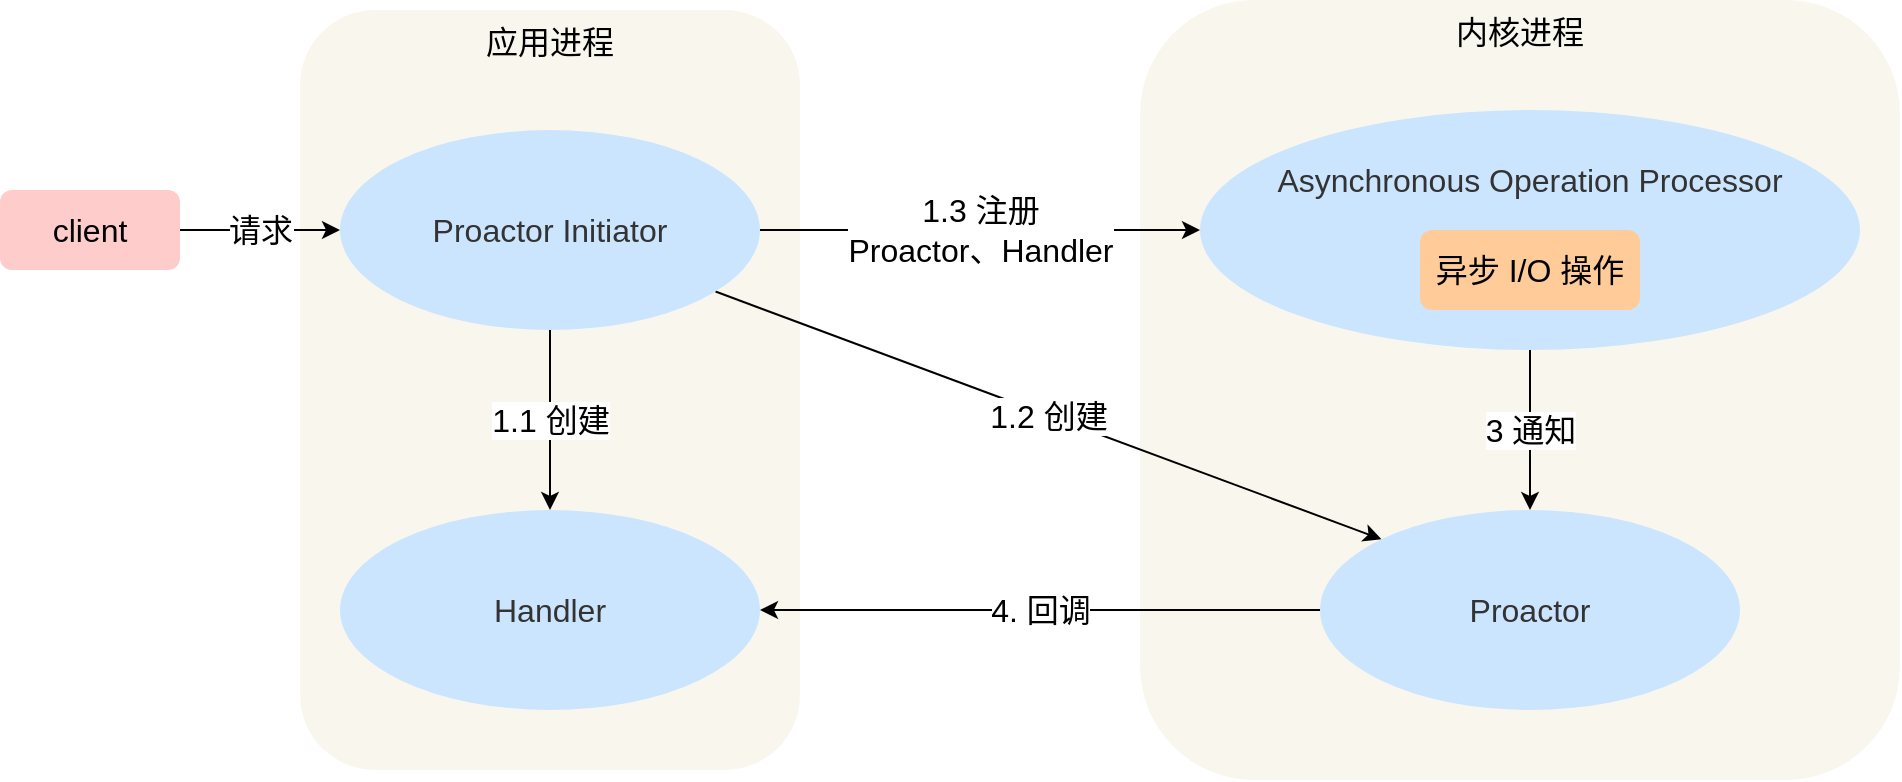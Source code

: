 <mxfile version="14.6.5" type="github">
  <diagram id="9x6UDvH0Cp7vfsusiMpG" name="第 1 页">
    <mxGraphModel dx="1379" dy="546" grid="1" gridSize="10" guides="1" tooltips="1" connect="1" arrows="1" fold="1" page="1" pageScale="1" pageWidth="827" pageHeight="1169" math="0" shadow="0">
      <root>
        <mxCell id="0" />
        <mxCell id="1" parent="0" />
        <mxCell id="qCoTKjnpwcHFoO7noeCt-14" value="内核进程" style="rounded=1;whiteSpace=wrap;html=1;labelBackgroundColor=none;fontSize=16;verticalAlign=top;fillColor=#f9f7ed;strokeColor=none;" vertex="1" parent="1">
          <mxGeometry x="480" y="65" width="380" height="390" as="geometry" />
        </mxCell>
        <mxCell id="qCoTKjnpwcHFoO7noeCt-13" value="应用进程" style="rounded=1;whiteSpace=wrap;html=1;labelBackgroundColor=none;fontSize=16;verticalAlign=top;fillColor=#f9f7ed;strokeColor=none;" vertex="1" parent="1">
          <mxGeometry x="60" y="70" width="250" height="380" as="geometry" />
        </mxCell>
        <mxCell id="qCoTKjnpwcHFoO7noeCt-5" value="1.1 创建" style="edgeStyle=orthogonalEdgeStyle;rounded=0;orthogonalLoop=1;jettySize=auto;html=1;fontSize=16;" edge="1" parent="1" source="qCoTKjnpwcHFoO7noeCt-1" target="qCoTKjnpwcHFoO7noeCt-4">
          <mxGeometry relative="1" as="geometry" />
        </mxCell>
        <mxCell id="qCoTKjnpwcHFoO7noeCt-11" value="1.3 注册&lt;br&gt;Proactor、Handler" style="edgeStyle=orthogonalEdgeStyle;rounded=0;orthogonalLoop=1;jettySize=auto;html=1;entryX=0;entryY=0.5;entryDx=0;entryDy=0;fontSize=16;" edge="1" parent="1" source="qCoTKjnpwcHFoO7noeCt-1" target="qCoTKjnpwcHFoO7noeCt-6">
          <mxGeometry relative="1" as="geometry" />
        </mxCell>
        <mxCell id="qCoTKjnpwcHFoO7noeCt-12" value="1.2 创建" style="rounded=0;orthogonalLoop=1;jettySize=auto;html=1;entryX=0;entryY=0;entryDx=0;entryDy=0;fontSize=16;" edge="1" parent="1" source="qCoTKjnpwcHFoO7noeCt-1" target="qCoTKjnpwcHFoO7noeCt-8">
          <mxGeometry relative="1" as="geometry" />
        </mxCell>
        <mxCell id="qCoTKjnpwcHFoO7noeCt-1" value="&lt;span style=&quot;font-size: 16px; color: rgb(51, 51, 51); font-family: &amp;quot;pingfang sc&amp;quot;, &amp;quot;lantinghei sc&amp;quot;, &amp;quot;microsoft yahei&amp;quot;, &amp;quot;hiragino sans gb&amp;quot;, &amp;quot;microsoft sans serif&amp;quot;, &amp;quot;wenquanyi micro hei&amp;quot;, helvetica, sans-serif;&quot;&gt;Proactor Initiator&lt;/span&gt;" style="ellipse;whiteSpace=wrap;html=1;fillColor=#cce5ff;strokeColor=none;labelBackgroundColor=none;" vertex="1" parent="1">
          <mxGeometry x="80" y="130" width="210" height="100" as="geometry" />
        </mxCell>
        <mxCell id="qCoTKjnpwcHFoO7noeCt-4" value="&lt;span style=&quot;font-size: 16px; color: rgb(51, 51, 51); font-family: &amp;quot;pingfang sc&amp;quot;, &amp;quot;lantinghei sc&amp;quot;, &amp;quot;microsoft yahei&amp;quot;, &amp;quot;hiragino sans gb&amp;quot;, &amp;quot;microsoft sans serif&amp;quot;, &amp;quot;wenquanyi micro hei&amp;quot;, helvetica, sans-serif;&quot;&gt;Handler&lt;/span&gt;" style="ellipse;whiteSpace=wrap;html=1;fillColor=#cce5ff;strokeColor=none;labelBackgroundColor=none;" vertex="1" parent="1">
          <mxGeometry x="80" y="320" width="210" height="100" as="geometry" />
        </mxCell>
        <mxCell id="qCoTKjnpwcHFoO7noeCt-9" value="3 通知" style="edgeStyle=orthogonalEdgeStyle;rounded=0;orthogonalLoop=1;jettySize=auto;html=1;fontSize=16;" edge="1" parent="1" source="qCoTKjnpwcHFoO7noeCt-6" target="qCoTKjnpwcHFoO7noeCt-8">
          <mxGeometry relative="1" as="geometry" />
        </mxCell>
        <mxCell id="qCoTKjnpwcHFoO7noeCt-6" value="&lt;span style=&quot;font-size: 16px ; color: rgb(51 , 51 , 51) ; font-family: &amp;#34;pingfang sc&amp;#34; , &amp;#34;lantinghei sc&amp;#34; , &amp;#34;microsoft yahei&amp;#34; , &amp;#34;hiragino sans gb&amp;#34; , &amp;#34;microsoft sans serif&amp;#34; , &amp;#34;wenquanyi micro hei&amp;#34; , &amp;#34;helvetica&amp;#34; , sans-serif&quot;&gt;&lt;br&gt;Asynchronous Operation Processor&lt;/span&gt;" style="ellipse;whiteSpace=wrap;html=1;fillColor=#cce5ff;strokeColor=none;labelBackgroundColor=none;verticalAlign=top;" vertex="1" parent="1">
          <mxGeometry x="510" y="120" width="330" height="120" as="geometry" />
        </mxCell>
        <mxCell id="qCoTKjnpwcHFoO7noeCt-7" value="异步 I/O 操作" style="rounded=1;whiteSpace=wrap;html=1;labelBackgroundColor=none;fontSize=16;fillColor=#ffcc99;strokeColor=none;" vertex="1" parent="1">
          <mxGeometry x="620" y="180" width="110" height="40" as="geometry" />
        </mxCell>
        <mxCell id="qCoTKjnpwcHFoO7noeCt-10" value="4. 回调" style="edgeStyle=orthogonalEdgeStyle;rounded=0;orthogonalLoop=1;jettySize=auto;html=1;entryX=1;entryY=0.5;entryDx=0;entryDy=0;fontSize=16;" edge="1" parent="1" source="qCoTKjnpwcHFoO7noeCt-8" target="qCoTKjnpwcHFoO7noeCt-4">
          <mxGeometry relative="1" as="geometry" />
        </mxCell>
        <mxCell id="qCoTKjnpwcHFoO7noeCt-8" value="&lt;span style=&quot;font-size: 16px; color: rgb(51, 51, 51); font-family: &amp;quot;pingfang sc&amp;quot;, &amp;quot;lantinghei sc&amp;quot;, &amp;quot;microsoft yahei&amp;quot;, &amp;quot;hiragino sans gb&amp;quot;, &amp;quot;microsoft sans serif&amp;quot;, &amp;quot;wenquanyi micro hei&amp;quot;, helvetica, sans-serif;&quot;&gt;Proactor&lt;/span&gt;" style="ellipse;whiteSpace=wrap;html=1;fillColor=#cce5ff;strokeColor=none;labelBackgroundColor=none;" vertex="1" parent="1">
          <mxGeometry x="570" y="320" width="210" height="100" as="geometry" />
        </mxCell>
        <mxCell id="qCoTKjnpwcHFoO7noeCt-16" value="请求" style="edgeStyle=none;rounded=0;orthogonalLoop=1;jettySize=auto;html=1;fontSize=16;" edge="1" parent="1" source="qCoTKjnpwcHFoO7noeCt-15" target="qCoTKjnpwcHFoO7noeCt-1">
          <mxGeometry relative="1" as="geometry" />
        </mxCell>
        <mxCell id="qCoTKjnpwcHFoO7noeCt-15" value="client" style="rounded=1;whiteSpace=wrap;html=1;labelBackgroundColor=none;fontSize=16;fillColor=#ffcccc;strokeColor=none;" vertex="1" parent="1">
          <mxGeometry x="-90" y="160" width="90" height="40" as="geometry" />
        </mxCell>
      </root>
    </mxGraphModel>
  </diagram>
</mxfile>
